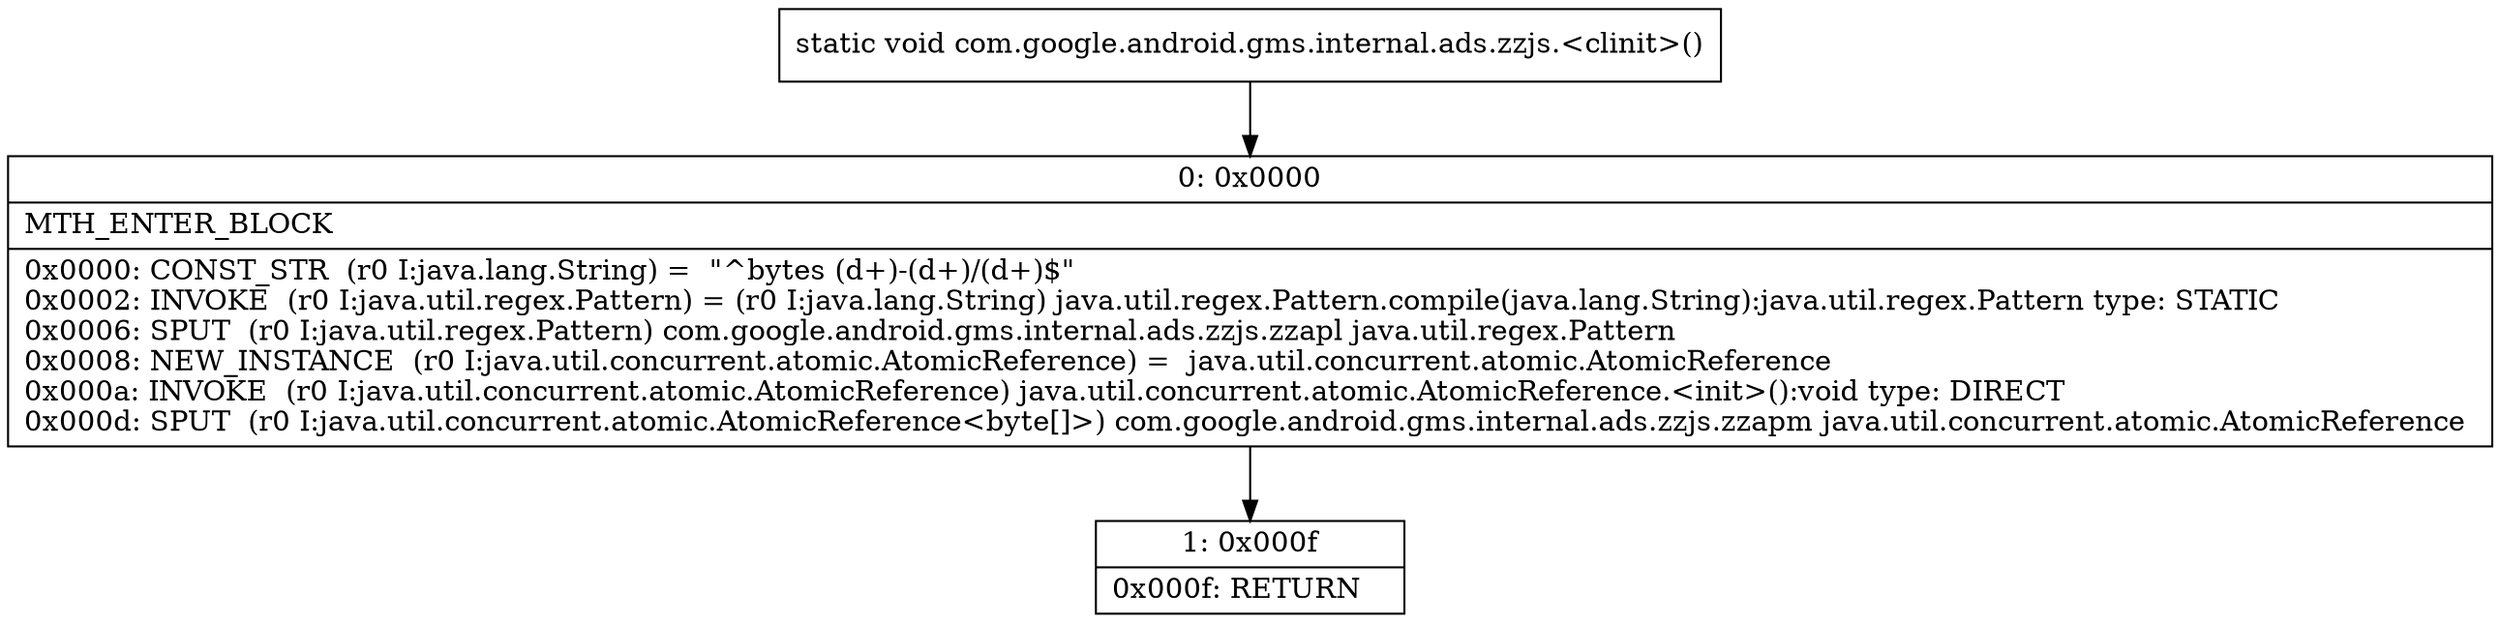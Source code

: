 digraph "CFG forcom.google.android.gms.internal.ads.zzjs.\<clinit\>()V" {
Node_0 [shape=record,label="{0\:\ 0x0000|MTH_ENTER_BLOCK\l|0x0000: CONST_STR  (r0 I:java.lang.String) =  \"^bytes (d+)\-(d+)\/(d+)$\" \l0x0002: INVOKE  (r0 I:java.util.regex.Pattern) = (r0 I:java.lang.String) java.util.regex.Pattern.compile(java.lang.String):java.util.regex.Pattern type: STATIC \l0x0006: SPUT  (r0 I:java.util.regex.Pattern) com.google.android.gms.internal.ads.zzjs.zzapl java.util.regex.Pattern \l0x0008: NEW_INSTANCE  (r0 I:java.util.concurrent.atomic.AtomicReference) =  java.util.concurrent.atomic.AtomicReference \l0x000a: INVOKE  (r0 I:java.util.concurrent.atomic.AtomicReference) java.util.concurrent.atomic.AtomicReference.\<init\>():void type: DIRECT \l0x000d: SPUT  (r0 I:java.util.concurrent.atomic.AtomicReference\<byte[]\>) com.google.android.gms.internal.ads.zzjs.zzapm java.util.concurrent.atomic.AtomicReference \l}"];
Node_1 [shape=record,label="{1\:\ 0x000f|0x000f: RETURN   \l}"];
MethodNode[shape=record,label="{static void com.google.android.gms.internal.ads.zzjs.\<clinit\>() }"];
MethodNode -> Node_0;
Node_0 -> Node_1;
}


